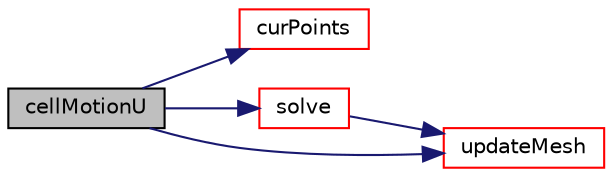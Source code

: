 digraph "cellMotionU"
{
  bgcolor="transparent";
  edge [fontname="Helvetica",fontsize="10",labelfontname="Helvetica",labelfontsize="10"];
  node [fontname="Helvetica",fontsize="10",shape=record];
  rankdir="LR";
  Node1 [label="cellMotionU",height=0.2,width=0.4,color="black", fillcolor="grey75", style="filled", fontcolor="black"];
  Node1 -> Node2 [color="midnightblue",fontsize="10",style="solid",fontname="Helvetica"];
  Node2 [label="curPoints",height=0.2,width=0.4,color="red",URL="$a02895.html#a897bb9550f17845c9ab361582659cbee",tooltip="Return point location obtained from the current motion field. "];
  Node1 -> Node3 [color="midnightblue",fontsize="10",style="solid",fontname="Helvetica"];
  Node3 [label="solve",height=0.2,width=0.4,color="red",URL="$a02895.html#af7d39f0eac0af0ed5785935ac72a1e7d",tooltip="Solve for motion. "];
  Node3 -> Node4 [color="midnightblue",fontsize="10",style="solid",fontname="Helvetica"];
  Node4 [label="updateMesh",height=0.2,width=0.4,color="red",URL="$a02895.html#ad57565956fd4064299f4bd3c4eebb1d4",tooltip="Update topology. "];
  Node1 -> Node4 [color="midnightblue",fontsize="10",style="solid",fontname="Helvetica"];
}
